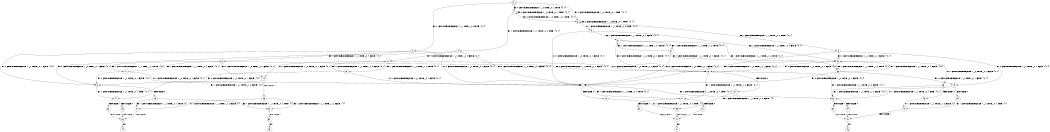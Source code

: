 digraph BCG {
size = "7, 10.5";
center = TRUE;
node [shape = circle];
0 [peripheries = 2];
0 -> 1 [label = "EX !0 !ATOMIC_EXCH_BRANCH (1, +0, TRUE, +0, 1, TRUE) !{0, 1}"];
0 -> 2 [label = "EX !1 !ATOMIC_EXCH_BRANCH (1, +1, TRUE, +0, 2, TRUE) !{0, 1}"];
0 -> 3 [label = "EX !0 !ATOMIC_EXCH_BRANCH (1, +0, TRUE, +0, 1, TRUE) !{0, 1}"];
1 -> 1 [label = "EX !0 !ATOMIC_EXCH_BRANCH (1, +0, TRUE, +0, 1, TRUE) !{0, 1}"];
1 -> 4 [label = "EX !1 !ATOMIC_EXCH_BRANCH (1, +1, TRUE, +0, 2, TRUE) !{0, 1}"];
1 -> 3 [label = "EX !0 !ATOMIC_EXCH_BRANCH (1, +0, TRUE, +0, 1, TRUE) !{0, 1}"];
2 -> 5 [label = "EX !1 !ATOMIC_EXCH_BRANCH (1, +1, TRUE, +0, 4, FALSE) !{0, 1}"];
2 -> 6 [label = "EX !0 !ATOMIC_EXCH_BRANCH (1, +0, TRUE, +0, 1, FALSE) !{0, 1}"];
2 -> 7 [label = "EX !0 !ATOMIC_EXCH_BRANCH (1, +0, TRUE, +0, 1, FALSE) !{0, 1}"];
3 -> 8 [label = "EX !1 !ATOMIC_EXCH_BRANCH (1, +1, TRUE, +0, 2, TRUE) !{0, 1}"];
3 -> 3 [label = "EX !0 !ATOMIC_EXCH_BRANCH (1, +0, TRUE, +0, 1, TRUE) !{0, 1}"];
3 -> 9 [label = "EX !1 !ATOMIC_EXCH_BRANCH (1, +1, TRUE, +0, 2, TRUE) !{0, 1}"];
4 -> 6 [label = "EX !0 !ATOMIC_EXCH_BRANCH (1, +0, TRUE, +0, 1, FALSE) !{0, 1}"];
4 -> 10 [label = "EX !1 !ATOMIC_EXCH_BRANCH (1, +1, TRUE, +0, 4, FALSE) !{0, 1}"];
4 -> 7 [label = "EX !0 !ATOMIC_EXCH_BRANCH (1, +0, TRUE, +0, 1, FALSE) !{0, 1}"];
5 -> 11 [label = "EX !1 !ATOMIC_EXCH_BRANCH (1, +1, TRUE, +1, 2, TRUE) !{0, 1}"];
5 -> 12 [label = "EX !0 !ATOMIC_EXCH_BRANCH (1, +0, TRUE, +0, 1, FALSE) !{0, 1}"];
5 -> 13 [label = "EX !0 !ATOMIC_EXCH_BRANCH (1, +0, TRUE, +0, 1, FALSE) !{0, 1}"];
6 -> 14 [label = "EX !1 !ATOMIC_EXCH_BRANCH (1, +1, TRUE, +0, 4, TRUE) !{0, 1}"];
6 -> 15 [label = "TERMINATE !0"];
7 -> 16 [label = "EX !1 !ATOMIC_EXCH_BRANCH (1, +1, TRUE, +0, 4, TRUE) !{0, 1}"];
7 -> 17 [label = "EX !1 !ATOMIC_EXCH_BRANCH (1, +1, TRUE, +0, 4, TRUE) !{0, 1}"];
7 -> 18 [label = "TERMINATE !0"];
8 -> 19 [label = "EX !0 !ATOMIC_EXCH_BRANCH (1, +0, TRUE, +0, 1, FALSE) !{0, 1}"];
8 -> 20 [label = "EX !1 !ATOMIC_EXCH_BRANCH (1, +1, TRUE, +0, 4, FALSE) !{0, 1}"];
8 -> 7 [label = "EX !0 !ATOMIC_EXCH_BRANCH (1, +0, TRUE, +0, 1, FALSE) !{0, 1}"];
9 -> 20 [label = "EX !1 !ATOMIC_EXCH_BRANCH (1, +1, TRUE, +0, 4, FALSE) !{0, 1}"];
9 -> 7 [label = "EX !0 !ATOMIC_EXCH_BRANCH (1, +0, TRUE, +0, 1, FALSE) !{0, 1}"];
9 -> 21 [label = "EX !1 !ATOMIC_EXCH_BRANCH (1, +1, TRUE, +0, 4, FALSE) !{0, 1}"];
10 -> 12 [label = "EX !0 !ATOMIC_EXCH_BRANCH (1, +0, TRUE, +0, 1, FALSE) !{0, 1}"];
10 -> 22 [label = "EX !1 !ATOMIC_EXCH_BRANCH (1, +1, TRUE, +1, 2, TRUE) !{0, 1}"];
10 -> 13 [label = "EX !0 !ATOMIC_EXCH_BRANCH (1, +0, TRUE, +0, 1, FALSE) !{0, 1}"];
11 -> 5 [label = "EX !1 !ATOMIC_EXCH_BRANCH (1, +1, TRUE, +0, 4, FALSE) !{0, 1}"];
11 -> 6 [label = "EX !0 !ATOMIC_EXCH_BRANCH (1, +0, TRUE, +0, 1, FALSE) !{0, 1}"];
11 -> 7 [label = "EX !0 !ATOMIC_EXCH_BRANCH (1, +0, TRUE, +0, 1, FALSE) !{0, 1}"];
12 -> 14 [label = "EX !1 !ATOMIC_EXCH_BRANCH (1, +1, TRUE, +1, 2, FALSE) !{0, 1}"];
12 -> 23 [label = "TERMINATE !0"];
13 -> 16 [label = "EX !1 !ATOMIC_EXCH_BRANCH (1, +1, TRUE, +1, 2, FALSE) !{0, 1}"];
13 -> 17 [label = "EX !1 !ATOMIC_EXCH_BRANCH (1, +1, TRUE, +1, 2, FALSE) !{0, 1}"];
13 -> 24 [label = "TERMINATE !0"];
14 -> 25 [label = "TERMINATE !0"];
14 -> 26 [label = "TERMINATE !1"];
15 -> 27 [label = "EX !1 !ATOMIC_EXCH_BRANCH (1, +1, TRUE, +0, 4, TRUE) !{1}"];
15 -> 28 [label = "EX !1 !ATOMIC_EXCH_BRANCH (1, +1, TRUE, +0, 4, TRUE) !{1}"];
16 -> 29 [label = "TERMINATE !0"];
16 -> 30 [label = "TERMINATE !1"];
17 -> 31 [label = "TERMINATE !0"];
17 -> 32 [label = "TERMINATE !1"];
18 -> 33 [label = "EX !1 !ATOMIC_EXCH_BRANCH (1, +1, TRUE, +0, 4, TRUE) !{1}"];
19 -> 16 [label = "EX !1 !ATOMIC_EXCH_BRANCH (1, +1, TRUE, +0, 4, TRUE) !{0, 1}"];
19 -> 34 [label = "TERMINATE !0"];
20 -> 35 [label = "EX !0 !ATOMIC_EXCH_BRANCH (1, +0, TRUE, +0, 1, FALSE) !{0, 1}"];
20 -> 36 [label = "EX !1 !ATOMIC_EXCH_BRANCH (1, +1, TRUE, +1, 2, TRUE) !{0, 1}"];
20 -> 13 [label = "EX !0 !ATOMIC_EXCH_BRANCH (1, +0, TRUE, +0, 1, FALSE) !{0, 1}"];
21 -> 36 [label = "EX !1 !ATOMIC_EXCH_BRANCH (1, +1, TRUE, +1, 2, TRUE) !{0, 1}"];
21 -> 13 [label = "EX !0 !ATOMIC_EXCH_BRANCH (1, +0, TRUE, +0, 1, FALSE) !{0, 1}"];
21 -> 37 [label = "EX !1 !ATOMIC_EXCH_BRANCH (1, +1, TRUE, +1, 2, TRUE) !{0, 1}"];
22 -> 6 [label = "EX !0 !ATOMIC_EXCH_BRANCH (1, +0, TRUE, +0, 1, FALSE) !{0, 1}"];
22 -> 10 [label = "EX !1 !ATOMIC_EXCH_BRANCH (1, +1, TRUE, +0, 4, FALSE) !{0, 1}"];
22 -> 7 [label = "EX !0 !ATOMIC_EXCH_BRANCH (1, +0, TRUE, +0, 1, FALSE) !{0, 1}"];
23 -> 27 [label = "EX !1 !ATOMIC_EXCH_BRANCH (1, +1, TRUE, +1, 2, FALSE) !{1}"];
23 -> 28 [label = "EX !1 !ATOMIC_EXCH_BRANCH (1, +1, TRUE, +1, 2, FALSE) !{1}"];
24 -> 33 [label = "EX !1 !ATOMIC_EXCH_BRANCH (1, +1, TRUE, +1, 2, FALSE) !{1}"];
25 -> 38 [label = "TERMINATE !1"];
26 -> 38 [label = "TERMINATE !0"];
27 -> 38 [label = "TERMINATE !1"];
28 -> 39 [label = "TERMINATE !1"];
29 -> 40 [label = "TERMINATE !1"];
30 -> 40 [label = "TERMINATE !0"];
31 -> 41 [label = "TERMINATE !1"];
32 -> 41 [label = "TERMINATE !0"];
33 -> 41 [label = "TERMINATE !1"];
34 -> 42 [label = "EX !1 !ATOMIC_EXCH_BRANCH (1, +1, TRUE, +0, 4, TRUE) !{1}"];
35 -> 16 [label = "EX !1 !ATOMIC_EXCH_BRANCH (1, +1, TRUE, +1, 2, FALSE) !{0, 1}"];
35 -> 43 [label = "TERMINATE !0"];
36 -> 19 [label = "EX !0 !ATOMIC_EXCH_BRANCH (1, +0, TRUE, +0, 1, FALSE) !{0, 1}"];
36 -> 20 [label = "EX !1 !ATOMIC_EXCH_BRANCH (1, +1, TRUE, +0, 4, FALSE) !{0, 1}"];
36 -> 7 [label = "EX !0 !ATOMIC_EXCH_BRANCH (1, +0, TRUE, +0, 1, FALSE) !{0, 1}"];
37 -> 20 [label = "EX !1 !ATOMIC_EXCH_BRANCH (1, +1, TRUE, +0, 4, FALSE) !{0, 1}"];
37 -> 7 [label = "EX !0 !ATOMIC_EXCH_BRANCH (1, +0, TRUE, +0, 1, FALSE) !{0, 1}"];
37 -> 21 [label = "EX !1 !ATOMIC_EXCH_BRANCH (1, +1, TRUE, +0, 4, FALSE) !{0, 1}"];
38 -> 44 [label = "exit"];
39 -> 45 [label = "exit"];
40 -> 46 [label = "exit"];
41 -> 47 [label = "exit"];
42 -> 40 [label = "TERMINATE !1"];
43 -> 42 [label = "EX !1 !ATOMIC_EXCH_BRANCH (1, +1, TRUE, +1, 2, FALSE) !{1}"];
}
